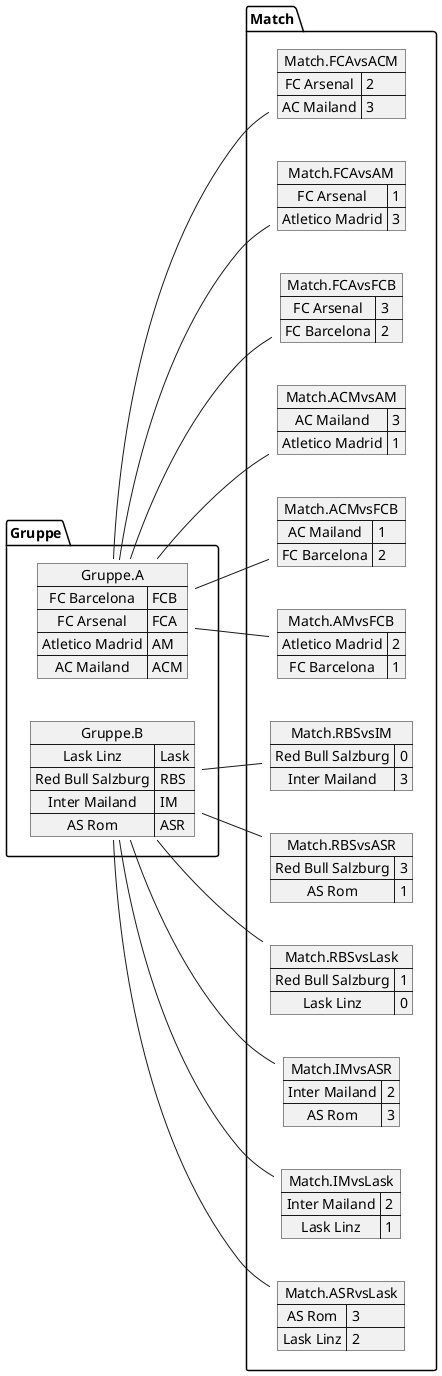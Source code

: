 @startuml TestGPTournament2.png
left to right direction

map Gruppe.A {
FC Barcelona=>FCB
FC Arsenal=>FCA
Atletico Madrid=>AM
AC Mailand=>ACM
}

map Gruppe.B {
Lask Linz=>Lask
Red Bull Salzburg=>RBS
Inter Mailand=>IM
AS Rom=>ASR
}
map Match.FCAvsACM {
FC Arsenal => 2
AC Mailand => 3
}

map Match.FCAvsAM {
FC Arsenal => 1
Atletico Madrid => 3
}

map Match.FCAvsFCB {
FC Arsenal => 3
FC Barcelona => 2
}

map Match.ACMvsAM {
AC Mailand => 3
Atletico Madrid => 1
}

map Match.ACMvsFCB {
AC Mailand => 1
FC Barcelona => 2
}

map Match.AMvsFCB {
Atletico Madrid => 2
FC Barcelona => 1
}
map Match.RBSvsIM {
Red Bull Salzburg => 0
Inter Mailand => 3
}

map Match.RBSvsASR {
Red Bull Salzburg => 3
AS Rom => 1
}

map Match.RBSvsLask {
Red Bull Salzburg => 1
Lask Linz => 0
}

map Match.IMvsASR {
Inter Mailand => 2
AS Rom => 3
}

map Match.IMvsLask {
Inter Mailand => 2
Lask Linz => 1
}

map Match.ASRvsLask {
AS Rom => 3
Lask Linz => 2
}
Gruppe.A -- Match.FCAvsACM
Gruppe.A -- Match.FCAvsAM
Gruppe.A -- Match.FCAvsFCB
Gruppe.A -- Match.ACMvsAM
Gruppe.A -- Match.ACMvsFCB
Gruppe.A -- Match.AMvsFCB
Gruppe.B -- Match.RBSvsIM
Gruppe.B -- Match.RBSvsASR
Gruppe.B -- Match.RBSvsLask
Gruppe.B -- Match.IMvsASR
Gruppe.B -- Match.IMvsLask
Gruppe.B -- Match.ASRvsLask

@enduml
